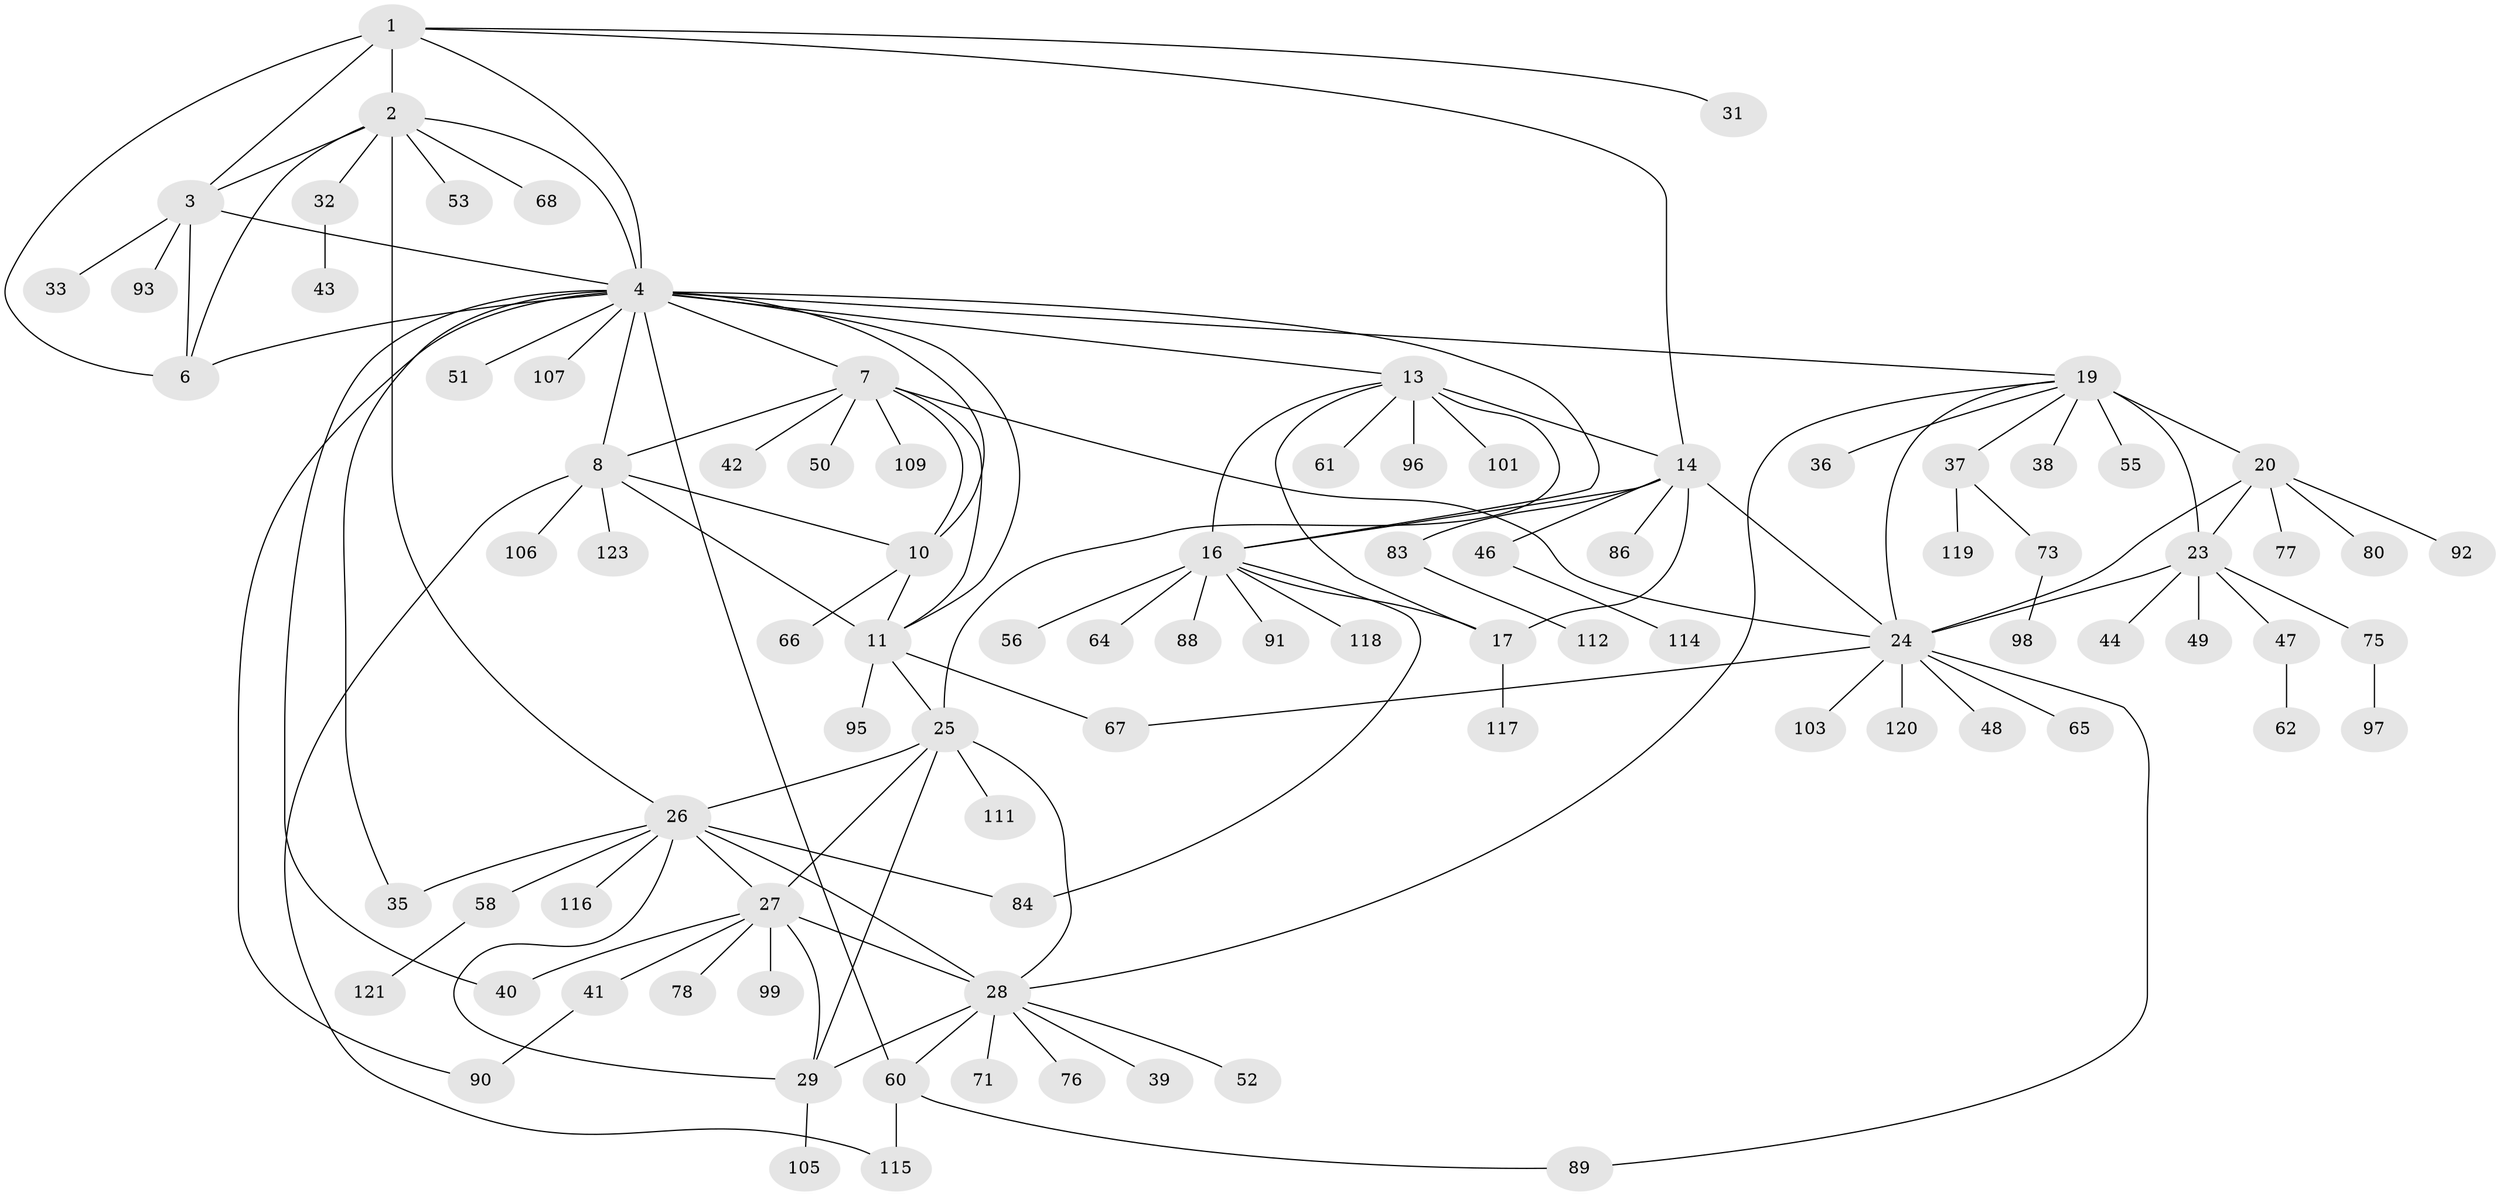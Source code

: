 // original degree distribution, {8: 0.03225806451612903, 7: 0.06451612903225806, 14: 0.008064516129032258, 5: 0.024193548387096774, 9: 0.024193548387096774, 6: 0.024193548387096774, 10: 0.03225806451612903, 12: 0.008064516129032258, 13: 0.008064516129032258, 11: 0.016129032258064516, 1: 0.532258064516129, 2: 0.1774193548387097, 3: 0.04032258064516129, 4: 0.008064516129032258}
// Generated by graph-tools (version 1.1) at 2025/11/02/27/25 16:11:29]
// undirected, 92 vertices, 130 edges
graph export_dot {
graph [start="1"]
  node [color=gray90,style=filled];
  1 [super="+63"];
  2 [super="+5"];
  3 [super="+74"];
  4 [super="+9"];
  6;
  7 [super="+12"];
  8 [super="+34"];
  10 [super="+102"];
  11 [super="+54"];
  13 [super="+15"];
  14 [super="+18"];
  16 [super="+108"];
  17 [super="+124"];
  19 [super="+21"];
  20 [super="+22"];
  23 [super="+45"];
  24 [super="+94"];
  25 [super="+70"];
  26 [super="+82"];
  27 [super="+104"];
  28 [super="+30"];
  29 [super="+79"];
  31;
  32;
  33 [super="+81"];
  35 [super="+122"];
  36;
  37 [super="+59"];
  38;
  39;
  40;
  41;
  42;
  43;
  44 [super="+69"];
  46 [super="+100"];
  47;
  48;
  49;
  50;
  51;
  52;
  53;
  55 [super="+57"];
  56;
  58 [super="+72"];
  60 [super="+85"];
  61;
  62;
  64;
  65;
  66;
  67;
  68;
  71;
  73;
  75 [super="+87"];
  76;
  77;
  78;
  80;
  83;
  84;
  86;
  88;
  89 [super="+113"];
  90;
  91;
  92;
  93;
  95;
  96;
  97;
  98;
  99;
  101;
  103 [super="+110"];
  105;
  106;
  107;
  109;
  111;
  112;
  114;
  115;
  116;
  117;
  118;
  119;
  120;
  121;
  123;
  1 -- 2 [weight=2];
  1 -- 3;
  1 -- 4;
  1 -- 6;
  1 -- 14;
  1 -- 31;
  2 -- 3 [weight=2];
  2 -- 4 [weight=2];
  2 -- 6 [weight=2];
  2 -- 26;
  2 -- 68;
  2 -- 32;
  2 -- 53;
  3 -- 4;
  3 -- 6;
  3 -- 33;
  3 -- 93;
  4 -- 6;
  4 -- 19;
  4 -- 40;
  4 -- 51;
  4 -- 60 [weight=2];
  4 -- 107;
  4 -- 16;
  4 -- 90;
  4 -- 7 [weight=2];
  4 -- 8;
  4 -- 10;
  4 -- 11;
  4 -- 13;
  4 -- 35;
  7 -- 8 [weight=2];
  7 -- 10 [weight=2];
  7 -- 11 [weight=2];
  7 -- 42;
  7 -- 109;
  7 -- 50;
  7 -- 24;
  8 -- 10;
  8 -- 11;
  8 -- 106;
  8 -- 115;
  8 -- 123;
  10 -- 11;
  10 -- 66;
  11 -- 25;
  11 -- 67;
  11 -- 95;
  13 -- 14 [weight=4];
  13 -- 16 [weight=2];
  13 -- 17 [weight=2];
  13 -- 25;
  13 -- 96;
  13 -- 101;
  13 -- 61;
  14 -- 16 [weight=2];
  14 -- 17 [weight=2];
  14 -- 24;
  14 -- 46;
  14 -- 83;
  14 -- 86;
  16 -- 17;
  16 -- 56;
  16 -- 64;
  16 -- 84;
  16 -- 88;
  16 -- 91;
  16 -- 118;
  17 -- 117;
  19 -- 20 [weight=4];
  19 -- 23 [weight=2];
  19 -- 24 [weight=2];
  19 -- 36;
  19 -- 37;
  19 -- 38;
  19 -- 55;
  19 -- 28;
  20 -- 23 [weight=2];
  20 -- 24 [weight=2];
  20 -- 80;
  20 -- 92;
  20 -- 77;
  23 -- 24;
  23 -- 44;
  23 -- 47;
  23 -- 49;
  23 -- 75;
  24 -- 48;
  24 -- 65;
  24 -- 67;
  24 -- 89;
  24 -- 103;
  24 -- 120;
  25 -- 26;
  25 -- 27;
  25 -- 28 [weight=2];
  25 -- 29;
  25 -- 111;
  26 -- 27;
  26 -- 28 [weight=2];
  26 -- 29;
  26 -- 35;
  26 -- 58;
  26 -- 84;
  26 -- 116;
  27 -- 28 [weight=2];
  27 -- 29;
  27 -- 40;
  27 -- 41;
  27 -- 78;
  27 -- 99;
  28 -- 29 [weight=2];
  28 -- 39;
  28 -- 52;
  28 -- 60;
  28 -- 71;
  28 -- 76;
  29 -- 105;
  32 -- 43;
  37 -- 73;
  37 -- 119;
  41 -- 90;
  46 -- 114;
  47 -- 62;
  58 -- 121;
  60 -- 89;
  60 -- 115;
  73 -- 98;
  75 -- 97;
  83 -- 112;
}
